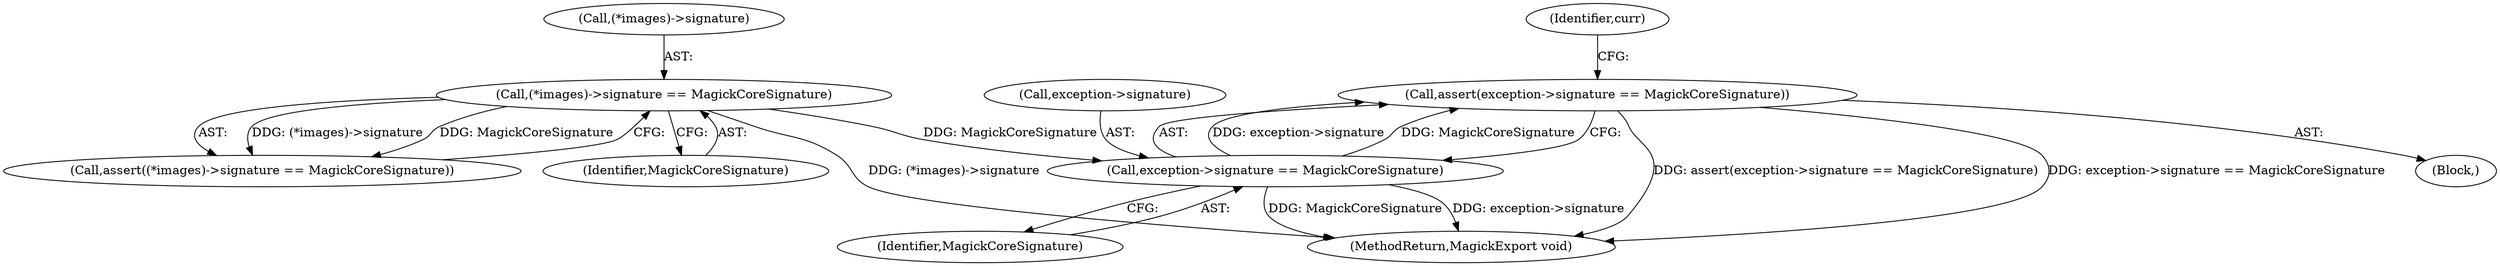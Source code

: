 digraph "0_ImageMagick6_4f31d78716ac94c85c244efcea368fea202e2ed4@API" {
"1000145" [label="(Call,assert(exception->signature == MagickCoreSignature))"];
"1000146" [label="(Call,exception->signature == MagickCoreSignature)"];
"1000116" [label="(Call,(*images)->signature == MagickCoreSignature)"];
"1000150" [label="(Identifier,MagickCoreSignature)"];
"1000152" [label="(Identifier,curr)"];
"1000115" [label="(Call,assert((*images)->signature == MagickCoreSignature))"];
"1000145" [label="(Call,assert(exception->signature == MagickCoreSignature))"];
"1000121" [label="(Identifier,MagickCoreSignature)"];
"1000104" [label="(Block,)"];
"1000146" [label="(Call,exception->signature == MagickCoreSignature)"];
"1000147" [label="(Call,exception->signature)"];
"1000117" [label="(Call,(*images)->signature)"];
"1000116" [label="(Call,(*images)->signature == MagickCoreSignature)"];
"1000284" [label="(MethodReturn,MagickExport void)"];
"1000145" -> "1000104"  [label="AST: "];
"1000145" -> "1000146"  [label="CFG: "];
"1000146" -> "1000145"  [label="AST: "];
"1000152" -> "1000145"  [label="CFG: "];
"1000145" -> "1000284"  [label="DDG: assert(exception->signature == MagickCoreSignature)"];
"1000145" -> "1000284"  [label="DDG: exception->signature == MagickCoreSignature"];
"1000146" -> "1000145"  [label="DDG: exception->signature"];
"1000146" -> "1000145"  [label="DDG: MagickCoreSignature"];
"1000146" -> "1000150"  [label="CFG: "];
"1000147" -> "1000146"  [label="AST: "];
"1000150" -> "1000146"  [label="AST: "];
"1000146" -> "1000284"  [label="DDG: MagickCoreSignature"];
"1000146" -> "1000284"  [label="DDG: exception->signature"];
"1000116" -> "1000146"  [label="DDG: MagickCoreSignature"];
"1000116" -> "1000115"  [label="AST: "];
"1000116" -> "1000121"  [label="CFG: "];
"1000117" -> "1000116"  [label="AST: "];
"1000121" -> "1000116"  [label="AST: "];
"1000115" -> "1000116"  [label="CFG: "];
"1000116" -> "1000284"  [label="DDG: (*images)->signature"];
"1000116" -> "1000115"  [label="DDG: (*images)->signature"];
"1000116" -> "1000115"  [label="DDG: MagickCoreSignature"];
}
